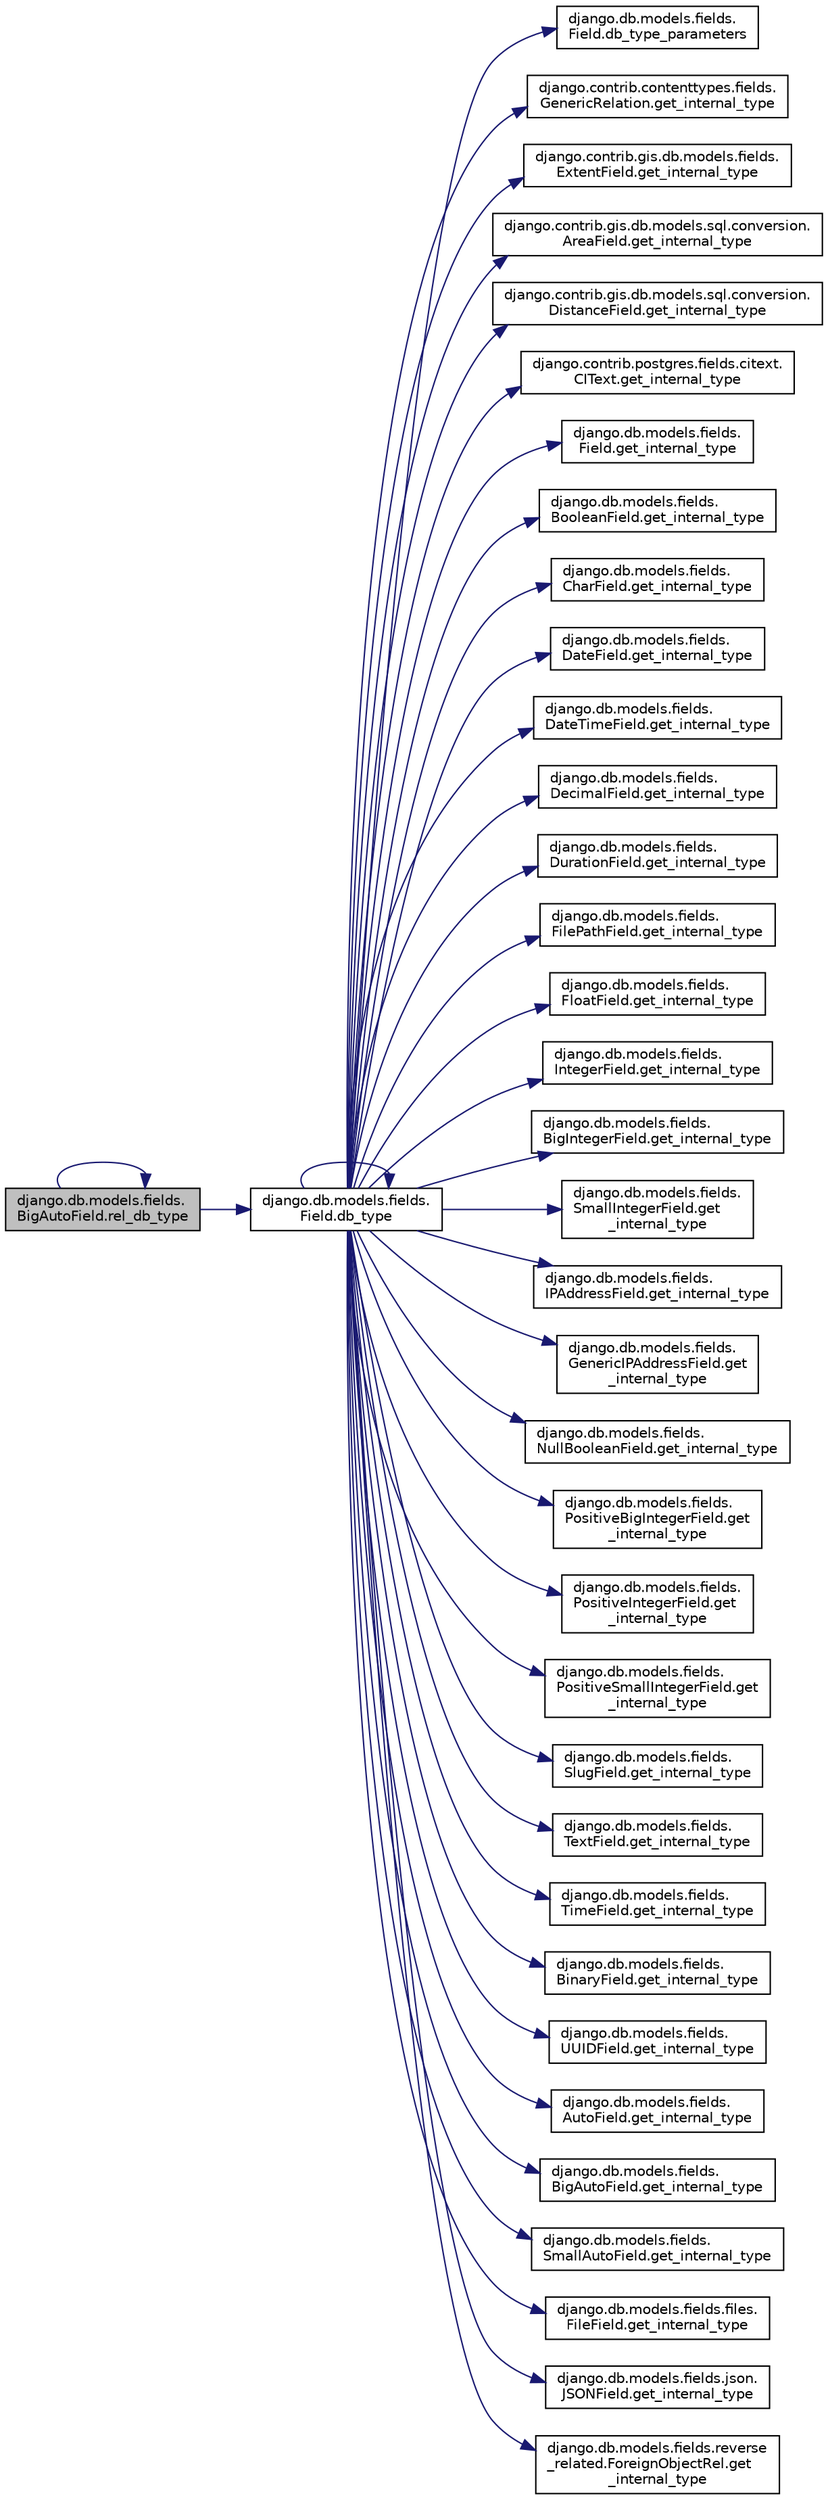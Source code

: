 digraph "django.db.models.fields.BigAutoField.rel_db_type"
{
 // LATEX_PDF_SIZE
  edge [fontname="Helvetica",fontsize="10",labelfontname="Helvetica",labelfontsize="10"];
  node [fontname="Helvetica",fontsize="10",shape=record];
  rankdir="LR";
  Node1 [label="django.db.models.fields.\lBigAutoField.rel_db_type",height=0.2,width=0.4,color="black", fillcolor="grey75", style="filled", fontcolor="black",tooltip=" "];
  Node1 -> Node2 [color="midnightblue",fontsize="10",style="solid",fontname="Helvetica"];
  Node2 [label="django.db.models.fields.\lField.db_type",height=0.2,width=0.4,color="black", fillcolor="white", style="filled",URL="$db/d75/classdjango_1_1db_1_1models_1_1fields_1_1_field.html#a1bdf568bf663162486ce90e2e8c0e790",tooltip=" "];
  Node2 -> Node2 [color="midnightblue",fontsize="10",style="solid",fontname="Helvetica"];
  Node2 -> Node3 [color="midnightblue",fontsize="10",style="solid",fontname="Helvetica"];
  Node3 [label="django.db.models.fields.\lField.db_type_parameters",height=0.2,width=0.4,color="black", fillcolor="white", style="filled",URL="$db/d75/classdjango_1_1db_1_1models_1_1fields_1_1_field.html#a691799e7d7f19f7640afb08b5b3f0882",tooltip=" "];
  Node2 -> Node4 [color="midnightblue",fontsize="10",style="solid",fontname="Helvetica"];
  Node4 [label="django.contrib.contenttypes.fields.\lGenericRelation.get_internal_type",height=0.2,width=0.4,color="black", fillcolor="white", style="filled",URL="$d9/d64/classdjango_1_1contrib_1_1contenttypes_1_1fields_1_1_generic_relation.html#a7990bd2f6bb83da4e41a86482aeb7960",tooltip=" "];
  Node2 -> Node5 [color="midnightblue",fontsize="10",style="solid",fontname="Helvetica"];
  Node5 [label="django.contrib.gis.db.models.fields.\lExtentField.get_internal_type",height=0.2,width=0.4,color="black", fillcolor="white", style="filled",URL="$d4/de8/classdjango_1_1contrib_1_1gis_1_1db_1_1models_1_1fields_1_1_extent_field.html#afc01bc6a5210f807b425af7bcb42a7f6",tooltip=" "];
  Node2 -> Node6 [color="midnightblue",fontsize="10",style="solid",fontname="Helvetica"];
  Node6 [label="django.contrib.gis.db.models.sql.conversion.\lAreaField.get_internal_type",height=0.2,width=0.4,color="black", fillcolor="white", style="filled",URL="$d8/d3f/classdjango_1_1contrib_1_1gis_1_1db_1_1models_1_1sql_1_1conversion_1_1_area_field.html#abde2aed8614bf16c40975629a6f4b052",tooltip=" "];
  Node2 -> Node7 [color="midnightblue",fontsize="10",style="solid",fontname="Helvetica"];
  Node7 [label="django.contrib.gis.db.models.sql.conversion.\lDistanceField.get_internal_type",height=0.2,width=0.4,color="black", fillcolor="white", style="filled",URL="$d3/d85/classdjango_1_1contrib_1_1gis_1_1db_1_1models_1_1sql_1_1conversion_1_1_distance_field.html#ab366f3b3f7fb89a0de664c3c35170b27",tooltip=" "];
  Node2 -> Node8 [color="midnightblue",fontsize="10",style="solid",fontname="Helvetica"];
  Node8 [label="django.contrib.postgres.fields.citext.\lCIText.get_internal_type",height=0.2,width=0.4,color="black", fillcolor="white", style="filled",URL="$db/db7/classdjango_1_1contrib_1_1postgres_1_1fields_1_1citext_1_1_c_i_text.html#aedd9a318c74552863d7ff7bed60415e4",tooltip=" "];
  Node2 -> Node9 [color="midnightblue",fontsize="10",style="solid",fontname="Helvetica"];
  Node9 [label="django.db.models.fields.\lField.get_internal_type",height=0.2,width=0.4,color="black", fillcolor="white", style="filled",URL="$db/d75/classdjango_1_1db_1_1models_1_1fields_1_1_field.html#a1b24712a6b2f3cabdcbe1e2b99ba9a6c",tooltip=" "];
  Node2 -> Node10 [color="midnightblue",fontsize="10",style="solid",fontname="Helvetica"];
  Node10 [label="django.db.models.fields.\lBooleanField.get_internal_type",height=0.2,width=0.4,color="black", fillcolor="white", style="filled",URL="$de/d82/classdjango_1_1db_1_1models_1_1fields_1_1_boolean_field.html#a020b7db391ffc3941d959cf926fcc92d",tooltip=" "];
  Node2 -> Node11 [color="midnightblue",fontsize="10",style="solid",fontname="Helvetica"];
  Node11 [label="django.db.models.fields.\lCharField.get_internal_type",height=0.2,width=0.4,color="black", fillcolor="white", style="filled",URL="$d1/de7/classdjango_1_1db_1_1models_1_1fields_1_1_char_field.html#a7ae0f1d44901306ae49802b1f4a08f94",tooltip=" "];
  Node2 -> Node12 [color="midnightblue",fontsize="10",style="solid",fontname="Helvetica"];
  Node12 [label="django.db.models.fields.\lDateField.get_internal_type",height=0.2,width=0.4,color="black", fillcolor="white", style="filled",URL="$d0/df6/classdjango_1_1db_1_1models_1_1fields_1_1_date_field.html#a6d3abdff5758b7efb3752f0db09ec2f9",tooltip=" "];
  Node2 -> Node13 [color="midnightblue",fontsize="10",style="solid",fontname="Helvetica"];
  Node13 [label="django.db.models.fields.\lDateTimeField.get_internal_type",height=0.2,width=0.4,color="black", fillcolor="white", style="filled",URL="$d5/d54/classdjango_1_1db_1_1models_1_1fields_1_1_date_time_field.html#a06a35a156aaf4637aadd5b46eb263bfc",tooltip=" "];
  Node2 -> Node14 [color="midnightblue",fontsize="10",style="solid",fontname="Helvetica"];
  Node14 [label="django.db.models.fields.\lDecimalField.get_internal_type",height=0.2,width=0.4,color="black", fillcolor="white", style="filled",URL="$d7/deb/classdjango_1_1db_1_1models_1_1fields_1_1_decimal_field.html#afc047261545f4b447b9cb0eb97a68987",tooltip=" "];
  Node2 -> Node15 [color="midnightblue",fontsize="10",style="solid",fontname="Helvetica"];
  Node15 [label="django.db.models.fields.\lDurationField.get_internal_type",height=0.2,width=0.4,color="black", fillcolor="white", style="filled",URL="$d3/df8/classdjango_1_1db_1_1models_1_1fields_1_1_duration_field.html#a36c7135a639f7319a6ad7d3320d602b4",tooltip=" "];
  Node2 -> Node16 [color="midnightblue",fontsize="10",style="solid",fontname="Helvetica"];
  Node16 [label="django.db.models.fields.\lFilePathField.get_internal_type",height=0.2,width=0.4,color="black", fillcolor="white", style="filled",URL="$d9/d58/classdjango_1_1db_1_1models_1_1fields_1_1_file_path_field.html#a2eee88843348dea92c782d6406a69bfe",tooltip=" "];
  Node2 -> Node17 [color="midnightblue",fontsize="10",style="solid",fontname="Helvetica"];
  Node17 [label="django.db.models.fields.\lFloatField.get_internal_type",height=0.2,width=0.4,color="black", fillcolor="white", style="filled",URL="$d8/dfd/classdjango_1_1db_1_1models_1_1fields_1_1_float_field.html#a7b14323c0cfd90d89c13b270afc17d36",tooltip=" "];
  Node2 -> Node18 [color="midnightblue",fontsize="10",style="solid",fontname="Helvetica"];
  Node18 [label="django.db.models.fields.\lIntegerField.get_internal_type",height=0.2,width=0.4,color="black", fillcolor="white", style="filled",URL="$d5/d95/classdjango_1_1db_1_1models_1_1fields_1_1_integer_field.html#ae0492005aae3861238601c38ea74cb8f",tooltip=" "];
  Node2 -> Node19 [color="midnightblue",fontsize="10",style="solid",fontname="Helvetica"];
  Node19 [label="django.db.models.fields.\lBigIntegerField.get_internal_type",height=0.2,width=0.4,color="black", fillcolor="white", style="filled",URL="$d9/d38/classdjango_1_1db_1_1models_1_1fields_1_1_big_integer_field.html#a06968d4c926a8466965dd6768a468a55",tooltip=" "];
  Node2 -> Node20 [color="midnightblue",fontsize="10",style="solid",fontname="Helvetica"];
  Node20 [label="django.db.models.fields.\lSmallIntegerField.get\l_internal_type",height=0.2,width=0.4,color="black", fillcolor="white", style="filled",URL="$dc/d77/classdjango_1_1db_1_1models_1_1fields_1_1_small_integer_field.html#a8222e82805d7a9c8ac1b5250e48013fa",tooltip=" "];
  Node2 -> Node21 [color="midnightblue",fontsize="10",style="solid",fontname="Helvetica"];
  Node21 [label="django.db.models.fields.\lIPAddressField.get_internal_type",height=0.2,width=0.4,color="black", fillcolor="white", style="filled",URL="$d3/d70/classdjango_1_1db_1_1models_1_1fields_1_1_i_p_address_field.html#a0bac3bd9539b3fcccd4a0c2d9c4fc563",tooltip=" "];
  Node2 -> Node22 [color="midnightblue",fontsize="10",style="solid",fontname="Helvetica"];
  Node22 [label="django.db.models.fields.\lGenericIPAddressField.get\l_internal_type",height=0.2,width=0.4,color="black", fillcolor="white", style="filled",URL="$d4/dfb/classdjango_1_1db_1_1models_1_1fields_1_1_generic_i_p_address_field.html#a1e00703992ae81f65951494f46ed98f0",tooltip=" "];
  Node2 -> Node23 [color="midnightblue",fontsize="10",style="solid",fontname="Helvetica"];
  Node23 [label="django.db.models.fields.\lNullBooleanField.get_internal_type",height=0.2,width=0.4,color="black", fillcolor="white", style="filled",URL="$d1/d6d/classdjango_1_1db_1_1models_1_1fields_1_1_null_boolean_field.html#a1177912ca4d35b79b6e341cb32e73606",tooltip=" "];
  Node2 -> Node24 [color="midnightblue",fontsize="10",style="solid",fontname="Helvetica"];
  Node24 [label="django.db.models.fields.\lPositiveBigIntegerField.get\l_internal_type",height=0.2,width=0.4,color="black", fillcolor="white", style="filled",URL="$d7/db2/classdjango_1_1db_1_1models_1_1fields_1_1_positive_big_integer_field.html#a7f8f0ae51cacbfaead5b56874e373ac3",tooltip=" "];
  Node2 -> Node25 [color="midnightblue",fontsize="10",style="solid",fontname="Helvetica"];
  Node25 [label="django.db.models.fields.\lPositiveIntegerField.get\l_internal_type",height=0.2,width=0.4,color="black", fillcolor="white", style="filled",URL="$d6/d1e/classdjango_1_1db_1_1models_1_1fields_1_1_positive_integer_field.html#a55c183547154b6a81fc8d988db782d08",tooltip=" "];
  Node2 -> Node26 [color="midnightblue",fontsize="10",style="solid",fontname="Helvetica"];
  Node26 [label="django.db.models.fields.\lPositiveSmallIntegerField.get\l_internal_type",height=0.2,width=0.4,color="black", fillcolor="white", style="filled",URL="$da/d6c/classdjango_1_1db_1_1models_1_1fields_1_1_positive_small_integer_field.html#a3226e3edb46710093d102e0dcb37ee42",tooltip=" "];
  Node2 -> Node27 [color="midnightblue",fontsize="10",style="solid",fontname="Helvetica"];
  Node27 [label="django.db.models.fields.\lSlugField.get_internal_type",height=0.2,width=0.4,color="black", fillcolor="white", style="filled",URL="$de/d18/classdjango_1_1db_1_1models_1_1fields_1_1_slug_field.html#a360aa950a61314486e22b447c1503f32",tooltip=" "];
  Node2 -> Node28 [color="midnightblue",fontsize="10",style="solid",fontname="Helvetica"];
  Node28 [label="django.db.models.fields.\lTextField.get_internal_type",height=0.2,width=0.4,color="black", fillcolor="white", style="filled",URL="$d4/d0d/classdjango_1_1db_1_1models_1_1fields_1_1_text_field.html#a18f5ad703b1037e6dfd87136576e1ca1",tooltip=" "];
  Node2 -> Node29 [color="midnightblue",fontsize="10",style="solid",fontname="Helvetica"];
  Node29 [label="django.db.models.fields.\lTimeField.get_internal_type",height=0.2,width=0.4,color="black", fillcolor="white", style="filled",URL="$da/dd0/classdjango_1_1db_1_1models_1_1fields_1_1_time_field.html#a41646d35ab416b6a384a8fc52689de38",tooltip=" "];
  Node2 -> Node30 [color="midnightblue",fontsize="10",style="solid",fontname="Helvetica"];
  Node30 [label="django.db.models.fields.\lBinaryField.get_internal_type",height=0.2,width=0.4,color="black", fillcolor="white", style="filled",URL="$df/dab/classdjango_1_1db_1_1models_1_1fields_1_1_binary_field.html#a0ca1f259bf43997b2e6163d90c5d2074",tooltip=" "];
  Node2 -> Node31 [color="midnightblue",fontsize="10",style="solid",fontname="Helvetica"];
  Node31 [label="django.db.models.fields.\lUUIDField.get_internal_type",height=0.2,width=0.4,color="black", fillcolor="white", style="filled",URL="$dd/dc7/classdjango_1_1db_1_1models_1_1fields_1_1_u_u_i_d_field.html#ae692da9c4abde73e755fba345d288fe1",tooltip=" "];
  Node2 -> Node32 [color="midnightblue",fontsize="10",style="solid",fontname="Helvetica"];
  Node32 [label="django.db.models.fields.\lAutoField.get_internal_type",height=0.2,width=0.4,color="black", fillcolor="white", style="filled",URL="$d3/d19/classdjango_1_1db_1_1models_1_1fields_1_1_auto_field.html#ac2cb57ce87dd03ebe9e5ea92ffe85709",tooltip=" "];
  Node2 -> Node33 [color="midnightblue",fontsize="10",style="solid",fontname="Helvetica"];
  Node33 [label="django.db.models.fields.\lBigAutoField.get_internal_type",height=0.2,width=0.4,color="black", fillcolor="white", style="filled",URL="$de/dbc/classdjango_1_1db_1_1models_1_1fields_1_1_big_auto_field.html#afc7882001fc1017fe5fa53b14bcdc2cb",tooltip=" "];
  Node2 -> Node34 [color="midnightblue",fontsize="10",style="solid",fontname="Helvetica"];
  Node34 [label="django.db.models.fields.\lSmallAutoField.get_internal_type",height=0.2,width=0.4,color="black", fillcolor="white", style="filled",URL="$d4/da6/classdjango_1_1db_1_1models_1_1fields_1_1_small_auto_field.html#a6e166481cec6bb0138c1ca09a3a1ea02",tooltip=" "];
  Node2 -> Node35 [color="midnightblue",fontsize="10",style="solid",fontname="Helvetica"];
  Node35 [label="django.db.models.fields.files.\lFileField.get_internal_type",height=0.2,width=0.4,color="black", fillcolor="white", style="filled",URL="$d1/d5a/classdjango_1_1db_1_1models_1_1fields_1_1files_1_1_file_field.html#ae81df2930756b4de1f4ef9de72d3a452",tooltip=" "];
  Node2 -> Node36 [color="midnightblue",fontsize="10",style="solid",fontname="Helvetica"];
  Node36 [label="django.db.models.fields.json.\lJSONField.get_internal_type",height=0.2,width=0.4,color="black", fillcolor="white", style="filled",URL="$d0/da9/classdjango_1_1db_1_1models_1_1fields_1_1json_1_1_j_s_o_n_field.html#a564d362ea21a92349ad4ef5b97c264f5",tooltip=" "];
  Node2 -> Node37 [color="midnightblue",fontsize="10",style="solid",fontname="Helvetica"];
  Node37 [label="django.db.models.fields.reverse\l_related.ForeignObjectRel.get\l_internal_type",height=0.2,width=0.4,color="black", fillcolor="white", style="filled",URL="$d3/da4/classdjango_1_1db_1_1models_1_1fields_1_1reverse__related_1_1_foreign_object_rel.html#a7e472d3e2acb8b3e85d9c65fd4155b34",tooltip=" "];
  Node1 -> Node1 [color="midnightblue",fontsize="10",style="solid",fontname="Helvetica"];
}
